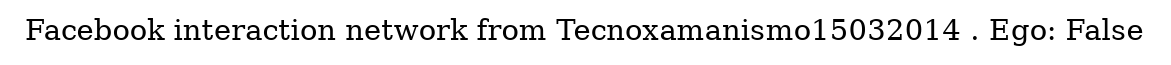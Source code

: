 digraph  {
	graph [label="Facebook interaction network from Tecnoxamanismo15032014 . Ego: False"];
}
